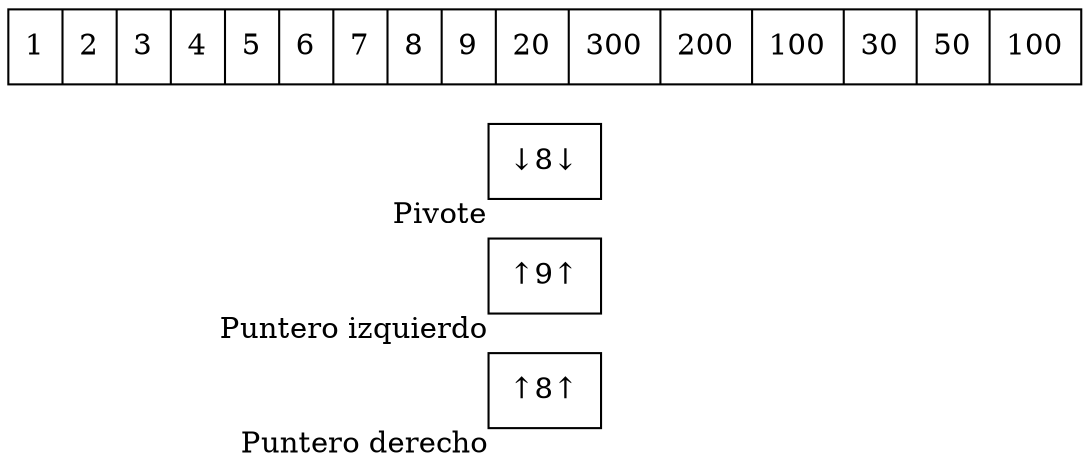 digraph G{ node [shape = record ];
 rankdir=LR;puntDer[label="↑8↑" xlabel="Puntero derecho" pos = "12,0!"]
puntIzq[label="↑9↑" xlabel="Puntero izquierdo" pos = "8,0!"]
pivote[label="↓8↓" xlabel ="Pivote" pos = "10,2!"]
X[label="{ 1|2|3|4|5|6|7|8|9|20|300|200|100|30|50|100}" pos = "10,1!" ]}
